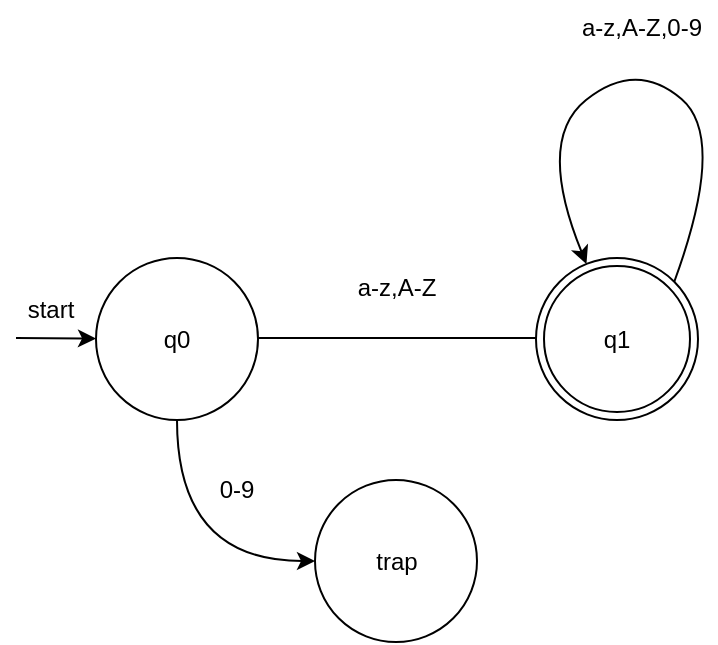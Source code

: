 <mxfile version="24.8.6">
  <diagram name="Page-1" id="2fNfKSb1KPGcxiVhra7v">
    <mxGraphModel dx="1195" dy="637" grid="1" gridSize="10" guides="1" tooltips="1" connect="1" arrows="1" fold="1" page="1" pageScale="1" pageWidth="850" pageHeight="1100" math="0" shadow="0">
      <root>
        <mxCell id="0" />
        <mxCell id="1" parent="0" />
        <mxCell id="tdsLVwdnxEBtSQGXes7N-1" value="" style="endArrow=classic;html=1;rounded=0;" parent="1" target="tdsLVwdnxEBtSQGXes7N-2" edge="1">
          <mxGeometry width="50" height="50" relative="1" as="geometry">
            <mxPoint x="20" y="349" as="sourcePoint" />
            <mxPoint x="100" y="349" as="targetPoint" />
          </mxGeometry>
        </mxCell>
        <mxCell id="tdsLVwdnxEBtSQGXes7N-23" value="" style="edgeStyle=orthogonalEdgeStyle;rounded=0;orthogonalLoop=1;jettySize=auto;html=1;" parent="1" source="tdsLVwdnxEBtSQGXes7N-2" edge="1">
          <mxGeometry relative="1" as="geometry">
            <mxPoint x="290" y="349" as="targetPoint" />
          </mxGeometry>
        </mxCell>
        <mxCell id="f8j34iCt5yAg45JyZdFL-2" style="edgeStyle=orthogonalEdgeStyle;rounded=0;orthogonalLoop=1;jettySize=auto;html=1;exitX=0.5;exitY=1;exitDx=0;exitDy=0;entryX=0;entryY=0.5;entryDx=0;entryDy=0;curved=1;" edge="1" parent="1" source="tdsLVwdnxEBtSQGXes7N-2" target="f8j34iCt5yAg45JyZdFL-1">
          <mxGeometry relative="1" as="geometry" />
        </mxCell>
        <mxCell id="tdsLVwdnxEBtSQGXes7N-2" value="q0" style="ellipse;whiteSpace=wrap;html=1;aspect=fixed;" parent="1" vertex="1">
          <mxGeometry x="60" y="309" width="81" height="81" as="geometry" />
        </mxCell>
        <mxCell id="tdsLVwdnxEBtSQGXes7N-3" value="start" style="text;html=1;align=center;verticalAlign=middle;resizable=0;points=[];autosize=1;strokeColor=none;fillColor=none;" parent="1" vertex="1">
          <mxGeometry x="12" y="320" width="50" height="30" as="geometry" />
        </mxCell>
        <mxCell id="tdsLVwdnxEBtSQGXes7N-24" value="a-z,A-Z" style="text;html=1;align=center;verticalAlign=middle;resizable=0;points=[];autosize=1;strokeColor=none;fillColor=none;" parent="1" vertex="1">
          <mxGeometry x="180" y="309" width="60" height="30" as="geometry" />
        </mxCell>
        <mxCell id="tdsLVwdnxEBtSQGXes7N-25" value="q1" style="ellipse;shape=doubleEllipse;whiteSpace=wrap;html=1;aspect=fixed;" parent="1" vertex="1">
          <mxGeometry x="280" y="309" width="81" height="81" as="geometry" />
        </mxCell>
        <mxCell id="tdsLVwdnxEBtSQGXes7N-26" value="" style="endArrow=classic;html=1;rounded=0;exitX=1;exitY=0;exitDx=0;exitDy=0;flowAnimation=0;curved=1;" parent="1" source="tdsLVwdnxEBtSQGXes7N-25" target="tdsLVwdnxEBtSQGXes7N-25" edge="1">
          <mxGeometry width="50" height="50" relative="1" as="geometry">
            <mxPoint x="365.5" y="309" as="sourcePoint" />
            <mxPoint x="270" y="310" as="targetPoint" />
            <Array as="points">
              <mxPoint x="375.5" y="249" />
              <mxPoint x="330" y="210" />
              <mxPoint x="280" y="250" />
            </Array>
          </mxGeometry>
        </mxCell>
        <mxCell id="tdsLVwdnxEBtSQGXes7N-27" value="&lt;span style=&quot;text-align: center; text-wrap-mode: nowrap;&quot;&gt;a-z,A-Z,0-9&lt;/span&gt;" style="text;whiteSpace=wrap;html=1;" parent="1" vertex="1">
          <mxGeometry x="301" y="180" width="69" height="40" as="geometry" />
        </mxCell>
        <mxCell id="f8j34iCt5yAg45JyZdFL-1" value="trap" style="ellipse;whiteSpace=wrap;html=1;aspect=fixed;" vertex="1" parent="1">
          <mxGeometry x="169.5" y="420" width="81" height="81" as="geometry" />
        </mxCell>
        <mxCell id="f8j34iCt5yAg45JyZdFL-3" value="0-9" style="text;html=1;align=center;verticalAlign=middle;resizable=0;points=[];autosize=1;strokeColor=none;fillColor=none;" vertex="1" parent="1">
          <mxGeometry x="110" y="410" width="40" height="30" as="geometry" />
        </mxCell>
      </root>
    </mxGraphModel>
  </diagram>
</mxfile>
